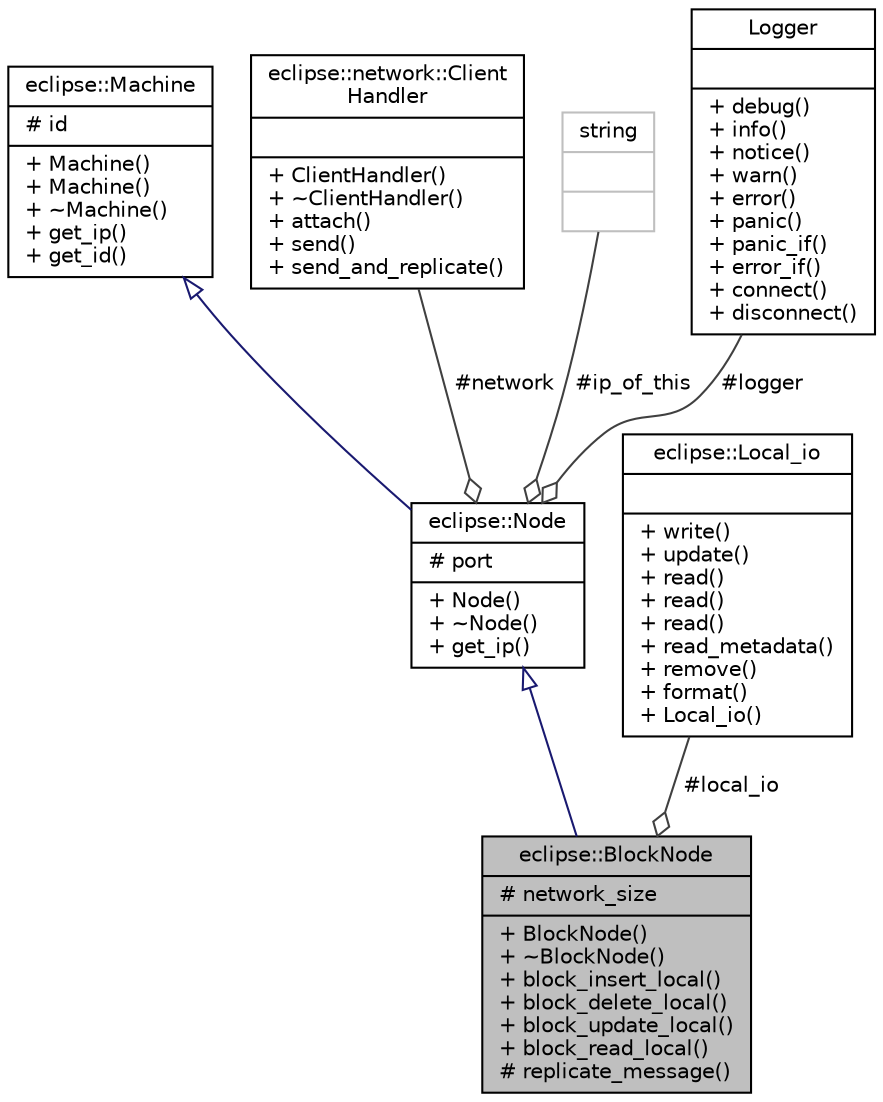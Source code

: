 digraph "eclipse::BlockNode"
{
  edge [fontname="Helvetica",fontsize="10",labelfontname="Helvetica",labelfontsize="10"];
  node [fontname="Helvetica",fontsize="10",shape=record];
  Node1 [label="{eclipse::BlockNode\n|# network_size\l|+ BlockNode()\l+ ~BlockNode()\l+ block_insert_local()\l+ block_delete_local()\l+ block_update_local()\l+ block_read_local()\l# replicate_message()\l}",height=0.2,width=0.4,color="black", fillcolor="grey75", style="filled" fontcolor="black"];
  Node2 -> Node1 [dir="back",color="midnightblue",fontsize="10",style="solid",arrowtail="onormal",fontname="Helvetica"];
  Node2 [label="{eclipse::Node\n|# port\l|+ Node()\l+ ~Node()\l+ get_ip()\l}",height=0.2,width=0.4,color="black", fillcolor="white", style="filled",URL="$classeclipse_1_1Node.html"];
  Node3 -> Node2 [dir="back",color="midnightblue",fontsize="10",style="solid",arrowtail="onormal",fontname="Helvetica"];
  Node3 [label="{eclipse::Machine\n|# id\l|+ Machine()\l+ Machine()\l+ ~Machine()\l+ get_ip()\l+ get_id()\l}",height=0.2,width=0.4,color="black", fillcolor="white", style="filled",URL="$classeclipse_1_1Machine.html"];
  Node4 -> Node2 [color="grey25",fontsize="10",style="solid",label=" #network" ,arrowhead="odiamond",fontname="Helvetica"];
  Node4 [label="{eclipse::network::Client\lHandler\n||+ ClientHandler()\l+ ~ClientHandler()\l+ attach()\l+ send()\l+ send_and_replicate()\l}",height=0.2,width=0.4,color="black", fillcolor="white", style="filled",URL="$classeclipse_1_1network_1_1ClientHandler.html"];
  Node5 -> Node2 [color="grey25",fontsize="10",style="solid",label=" #ip_of_this" ,arrowhead="odiamond",fontname="Helvetica"];
  Node5 [label="{string\n||}",height=0.2,width=0.4,color="grey75", fillcolor="white", style="filled"];
  Node6 -> Node2 [color="grey25",fontsize="10",style="solid",label=" #logger" ,arrowhead="odiamond",fontname="Helvetica"];
  Node6 [label="{Logger\n||+ debug()\l+ info()\l+ notice()\l+ warn()\l+ error()\l+ panic()\l+ panic_if()\l+ error_if()\l+ connect()\l+ disconnect()\l}",height=0.2,width=0.4,color="black", fillcolor="white", style="filled",URL="$classLogger.html"];
  Node7 -> Node1 [color="grey25",fontsize="10",style="solid",label=" #local_io" ,arrowhead="odiamond",fontname="Helvetica"];
  Node7 [label="{eclipse::Local_io\n||+ write()\l+ update()\l+ read()\l+ read()\l+ read()\l+ read_metadata()\l+ remove()\l+ format()\l+ Local_io()\l}",height=0.2,width=0.4,color="black", fillcolor="white", style="filled",URL="$classeclipse_1_1Local__io.html",tooltip="Represents the local disk. "];
}
